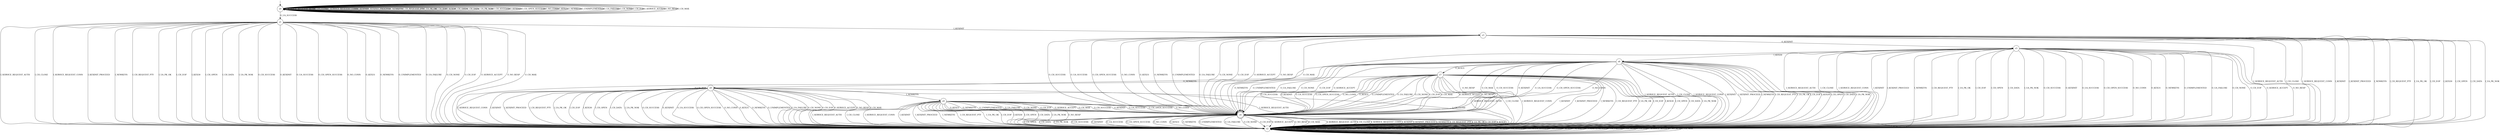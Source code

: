 digraph g {

	s0 [shape="circle" label="s0"];
	s1 [shape="circle" label="s1"];
	s2 [shape="circle" label="s2"];
	s3 [shape="circle" label="s3"];
	s4 [shape="doublecircle" label="s4"];
	s5 [shape="circle" label="s5"];
	s6 [shape="circle" label="s6"];
	s7 [shape="circle" label="s7"];
	s8 [shape="circle" label="s8"];
	s9 [shape="circle" label="s9"];
	s0 -> s0 [label="I_SERVICE_REQUEST_AUTH"];
	s0 -> s0 [label="I_CH_CLOSE"];
	s0 -> s0 [label="I_SERVICE_REQUEST_CONN"];
	s0 -> s0 [label="I_KEXINIT"];
	s0 -> s0 [label="I_KEXINIT_PROCEED"];
	s0 -> s0 [label="I_NEWKEYS"];
	s0 -> s0 [label="I_CH_REQUEST_PTY"];
	s0 -> s0 [label="I_UA_PK_OK"];
	s0 -> s0 [label="I_CH_EOF"];
	s0 -> s0 [label="I_KEX30"];
	s0 -> s0 [label="I_CH_OPEN"];
	s0 -> s0 [label="I_CH_DATA"];
	s0 -> s0 [label="I_UA_PK_NOK"];
	s0 -> s0 [label="O_CH_SUCCESS"];
	s0 -> s0 [label="O_KEXINIT"];
	s0 -> s1 [label="O_UA_SUCCESS"];
	s0 -> s0 [label="O_CH_OPEN_SUCCESS"];
	s0 -> s0 [label="O_NO_CONN"];
	s0 -> s0 [label="O_KEX31"];
	s0 -> s0 [label="O_NEWKEYS"];
	s0 -> s0 [label="O_UNIMPLEMENTED"];
	s0 -> s0 [label="O_UA_FAILURE"];
	s0 -> s0 [label="O_CH_NONE"];
	s0 -> s0 [label="O_CH_EOF"];
	s0 -> s0 [label="O_SERVICE_ACCEPT"];
	s0 -> s0 [label="O_NO_RESP"];
	s0 -> s0 [label="O_CH_MAX"];
	s1 -> s2 [label="I_SERVICE_REQUEST_AUTH"];
	s1 -> s2 [label="I_CH_CLOSE"];
	s1 -> s2 [label="I_SERVICE_REQUEST_CONN"];
	s1 -> s3 [label="I_KEXINIT"];
	s1 -> s2 [label="I_KEXINIT_PROCEED"];
	s1 -> s2 [label="I_NEWKEYS"];
	s1 -> s2 [label="I_CH_REQUEST_PTY"];
	s1 -> s2 [label="I_UA_PK_OK"];
	s1 -> s2 [label="I_CH_EOF"];
	s1 -> s2 [label="I_KEX30"];
	s1 -> s2 [label="I_CH_OPEN"];
	s1 -> s2 [label="I_CH_DATA"];
	s1 -> s2 [label="I_UA_PK_NOK"];
	s1 -> s2 [label="O_CH_SUCCESS"];
	s1 -> s2 [label="O_KEXINIT"];
	s1 -> s2 [label="O_UA_SUCCESS"];
	s1 -> s2 [label="O_CH_OPEN_SUCCESS"];
	s1 -> s2 [label="O_NO_CONN"];
	s1 -> s2 [label="O_KEX31"];
	s1 -> s2 [label="O_NEWKEYS"];
	s1 -> s2 [label="O_UNIMPLEMENTED"];
	s1 -> s2 [label="O_UA_FAILURE"];
	s1 -> s2 [label="O_CH_NONE"];
	s1 -> s2 [label="O_CH_EOF"];
	s1 -> s2 [label="O_SERVICE_ACCEPT"];
	s1 -> s2 [label="O_NO_RESP"];
	s1 -> s2 [label="O_CH_MAX"];
	s2 -> s2 [label="I_SERVICE_REQUEST_AUTH"];
	s2 -> s2 [label="I_CH_CLOSE"];
	s2 -> s2 [label="I_SERVICE_REQUEST_CONN"];
	s2 -> s2 [label="I_KEXINIT"];
	s2 -> s2 [label="I_KEXINIT_PROCEED"];
	s2 -> s2 [label="I_NEWKEYS"];
	s2 -> s2 [label="I_CH_REQUEST_PTY"];
	s2 -> s2 [label="I_UA_PK_OK"];
	s2 -> s2 [label="I_CH_EOF"];
	s2 -> s2 [label="I_KEX30"];
	s2 -> s2 [label="I_CH_OPEN"];
	s2 -> s2 [label="I_CH_DATA"];
	s2 -> s2 [label="I_UA_PK_NOK"];
	s2 -> s2 [label="O_CH_SUCCESS"];
	s2 -> s2 [label="O_KEXINIT"];
	s2 -> s2 [label="O_UA_SUCCESS"];
	s2 -> s2 [label="O_CH_OPEN_SUCCESS"];
	s2 -> s2 [label="O_NO_CONN"];
	s2 -> s2 [label="O_KEX31"];
	s2 -> s2 [label="O_NEWKEYS"];
	s2 -> s2 [label="O_UNIMPLEMENTED"];
	s2 -> s2 [label="O_UA_FAILURE"];
	s2 -> s2 [label="O_CH_NONE"];
	s2 -> s2 [label="O_CH_EOF"];
	s2 -> s2 [label="O_SERVICE_ACCEPT"];
	s2 -> s2 [label="O_NO_RESP"];
	s2 -> s2 [label="O_CH_MAX"];
	s3 -> s2 [label="I_SERVICE_REQUEST_AUTH"];
	s3 -> s2 [label="I_CH_CLOSE"];
	s3 -> s2 [label="I_SERVICE_REQUEST_CONN"];
	s3 -> s2 [label="I_KEXINIT"];
	s3 -> s2 [label="I_KEXINIT_PROCEED"];
	s3 -> s2 [label="I_NEWKEYS"];
	s3 -> s2 [label="I_CH_REQUEST_PTY"];
	s3 -> s2 [label="I_UA_PK_OK"];
	s3 -> s2 [label="I_CH_EOF"];
	s3 -> s2 [label="I_KEX30"];
	s3 -> s2 [label="I_CH_OPEN"];
	s3 -> s2 [label="I_CH_DATA"];
	s3 -> s2 [label="I_UA_PK_NOK"];
	s3 -> s4 [label="O_CH_SUCCESS"];
	s3 -> s5 [label="O_KEXINIT"];
	s3 -> s4 [label="O_UA_SUCCESS"];
	s3 -> s4 [label="O_CH_OPEN_SUCCESS"];
	s3 -> s4 [label="O_NO_CONN"];
	s3 -> s4 [label="O_KEX31"];
	s3 -> s4 [label="O_NEWKEYS"];
	s3 -> s4 [label="O_UNIMPLEMENTED"];
	s3 -> s4 [label="O_UA_FAILURE"];
	s3 -> s4 [label="O_CH_NONE"];
	s3 -> s4 [label="O_CH_EOF"];
	s3 -> s4 [label="O_SERVICE_ACCEPT"];
	s3 -> s4 [label="O_NO_RESP"];
	s3 -> s4 [label="O_CH_MAX"];
	s4 -> s2 [label="I_SERVICE_REQUEST_AUTH"];
	s4 -> s2 [label="I_CH_CLOSE"];
	s4 -> s2 [label="I_SERVICE_REQUEST_CONN"];
	s4 -> s2 [label="I_KEXINIT"];
	s4 -> s2 [label="I_KEXINIT_PROCEED"];
	s4 -> s2 [label="I_NEWKEYS"];
	s4 -> s2 [label="I_CH_REQUEST_PTY"];
	s4 -> s2 [label="I_UA_PK_OK"];
	s4 -> s2 [label="I_CH_EOF"];
	s4 -> s2 [label="I_KEX30"];
	s4 -> s2 [label="I_CH_OPEN"];
	s4 -> s2 [label="I_CH_DATA"];
	s4 -> s2 [label="I_UA_PK_NOK"];
	s4 -> s2 [label="O_CH_SUCCESS"];
	s4 -> s2 [label="O_KEXINIT"];
	s4 -> s2 [label="O_UA_SUCCESS"];
	s4 -> s2 [label="O_CH_OPEN_SUCCESS"];
	s4 -> s2 [label="O_NO_CONN"];
	s4 -> s2 [label="O_KEX31"];
	s4 -> s2 [label="O_NEWKEYS"];
	s4 -> s2 [label="O_UNIMPLEMENTED"];
	s4 -> s2 [label="O_UA_FAILURE"];
	s4 -> s2 [label="O_CH_NONE"];
	s4 -> s2 [label="O_CH_EOF"];
	s4 -> s2 [label="O_SERVICE_ACCEPT"];
	s4 -> s2 [label="O_NO_RESP"];
	s4 -> s2 [label="O_CH_MAX"];
	s5 -> s2 [label="I_SERVICE_REQUEST_AUTH"];
	s5 -> s2 [label="I_CH_CLOSE"];
	s5 -> s2 [label="I_SERVICE_REQUEST_CONN"];
	s5 -> s2 [label="I_KEXINIT"];
	s5 -> s2 [label="I_KEXINIT_PROCEED"];
	s5 -> s2 [label="I_NEWKEYS"];
	s5 -> s2 [label="I_CH_REQUEST_PTY"];
	s5 -> s2 [label="I_UA_PK_OK"];
	s5 -> s2 [label="I_CH_EOF"];
	s5 -> s6 [label="I_KEX30"];
	s5 -> s2 [label="I_CH_OPEN"];
	s5 -> s2 [label="I_CH_DATA"];
	s5 -> s2 [label="I_UA_PK_NOK"];
	s5 -> s2 [label="O_CH_SUCCESS"];
	s5 -> s2 [label="O_KEXINIT"];
	s5 -> s2 [label="O_UA_SUCCESS"];
	s5 -> s2 [label="O_CH_OPEN_SUCCESS"];
	s5 -> s2 [label="O_NO_CONN"];
	s5 -> s2 [label="O_KEX31"];
	s5 -> s2 [label="O_NEWKEYS"];
	s5 -> s2 [label="O_UNIMPLEMENTED"];
	s5 -> s2 [label="O_UA_FAILURE"];
	s5 -> s2 [label="O_CH_NONE"];
	s5 -> s2 [label="O_CH_EOF"];
	s5 -> s2 [label="O_SERVICE_ACCEPT"];
	s5 -> s2 [label="O_NO_RESP"];
	s5 -> s2 [label="O_CH_MAX"];
	s6 -> s2 [label="I_SERVICE_REQUEST_AUTH"];
	s6 -> s2 [label="I_CH_CLOSE"];
	s6 -> s2 [label="I_SERVICE_REQUEST_CONN"];
	s6 -> s2 [label="I_KEXINIT"];
	s6 -> s2 [label="I_KEXINIT_PROCEED"];
	s6 -> s2 [label="I_NEWKEYS"];
	s6 -> s2 [label="I_CH_REQUEST_PTY"];
	s6 -> s2 [label="I_UA_PK_OK"];
	s6 -> s2 [label="I_CH_EOF"];
	s6 -> s2 [label="I_KEX30"];
	s6 -> s2 [label="I_CH_OPEN"];
	s6 -> s2 [label="I_CH_DATA"];
	s6 -> s2 [label="I_UA_PK_NOK"];
	s6 -> s4 [label="O_CH_SUCCESS"];
	s6 -> s4 [label="O_KEXINIT"];
	s6 -> s4 [label="O_UA_SUCCESS"];
	s6 -> s4 [label="O_CH_OPEN_SUCCESS"];
	s6 -> s4 [label="O_NO_CONN"];
	s6 -> s7 [label="O_KEX31"];
	s6 -> s4 [label="O_NEWKEYS"];
	s6 -> s4 [label="O_UNIMPLEMENTED"];
	s6 -> s4 [label="O_UA_FAILURE"];
	s6 -> s4 [label="O_CH_NONE"];
	s6 -> s4 [label="O_CH_EOF"];
	s6 -> s4 [label="O_SERVICE_ACCEPT"];
	s6 -> s4 [label="O_NO_RESP"];
	s6 -> s4 [label="O_CH_MAX"];
	s7 -> s2 [label="I_SERVICE_REQUEST_AUTH"];
	s7 -> s2 [label="I_CH_CLOSE"];
	s7 -> s2 [label="I_SERVICE_REQUEST_CONN"];
	s7 -> s2 [label="I_KEXINIT"];
	s7 -> s2 [label="I_KEXINIT_PROCEED"];
	s7 -> s2 [label="I_NEWKEYS"];
	s7 -> s2 [label="I_CH_REQUEST_PTY"];
	s7 -> s2 [label="I_UA_PK_OK"];
	s7 -> s2 [label="I_CH_EOF"];
	s7 -> s2 [label="I_KEX30"];
	s7 -> s2 [label="I_CH_OPEN"];
	s7 -> s2 [label="I_CH_DATA"];
	s7 -> s2 [label="I_UA_PK_NOK"];
	s7 -> s4 [label="O_CH_SUCCESS"];
	s7 -> s4 [label="O_KEXINIT"];
	s7 -> s4 [label="O_UA_SUCCESS"];
	s7 -> s4 [label="O_CH_OPEN_SUCCESS"];
	s7 -> s4 [label="O_NO_CONN"];
	s7 -> s4 [label="O_KEX31"];
	s7 -> s8 [label="O_NEWKEYS"];
	s7 -> s4 [label="O_UNIMPLEMENTED"];
	s7 -> s4 [label="O_UA_FAILURE"];
	s7 -> s4 [label="O_CH_NONE"];
	s7 -> s4 [label="O_CH_EOF"];
	s7 -> s4 [label="O_SERVICE_ACCEPT"];
	s7 -> s4 [label="O_NO_RESP"];
	s7 -> s4 [label="O_CH_MAX"];
	s8 -> s2 [label="I_SERVICE_REQUEST_AUTH"];
	s8 -> s2 [label="I_CH_CLOSE"];
	s8 -> s2 [label="I_SERVICE_REQUEST_CONN"];
	s8 -> s2 [label="I_KEXINIT"];
	s8 -> s2 [label="I_KEXINIT_PROCEED"];
	s8 -> s9 [label="I_NEWKEYS"];
	s8 -> s2 [label="I_CH_REQUEST_PTY"];
	s8 -> s2 [label="I_UA_PK_OK"];
	s8 -> s2 [label="I_CH_EOF"];
	s8 -> s2 [label="I_KEX30"];
	s8 -> s2 [label="I_CH_OPEN"];
	s8 -> s2 [label="I_CH_DATA"];
	s8 -> s2 [label="I_UA_PK_NOK"];
	s8 -> s2 [label="O_CH_SUCCESS"];
	s8 -> s2 [label="O_KEXINIT"];
	s8 -> s2 [label="O_UA_SUCCESS"];
	s8 -> s2 [label="O_CH_OPEN_SUCCESS"];
	s8 -> s2 [label="O_NO_CONN"];
	s8 -> s2 [label="O_KEX31"];
	s8 -> s2 [label="O_NEWKEYS"];
	s8 -> s2 [label="O_UNIMPLEMENTED"];
	s8 -> s2 [label="O_UA_FAILURE"];
	s8 -> s2 [label="O_CH_NONE"];
	s8 -> s2 [label="O_CH_EOF"];
	s8 -> s2 [label="O_SERVICE_ACCEPT"];
	s8 -> s2 [label="O_NO_RESP"];
	s8 -> s2 [label="O_CH_MAX"];
	s9 -> s2 [label="I_SERVICE_REQUEST_AUTH"];
	s9 -> s2 [label="I_CH_CLOSE"];
	s9 -> s2 [label="I_SERVICE_REQUEST_CONN"];
	s9 -> s2 [label="I_KEXINIT"];
	s9 -> s2 [label="I_KEXINIT_PROCEED"];
	s9 -> s2 [label="I_NEWKEYS"];
	s9 -> s2 [label="I_CH_REQUEST_PTY"];
	s9 -> s2 [label="I_UA_PK_OK"];
	s9 -> s2 [label="I_CH_EOF"];
	s9 -> s2 [label="I_KEX30"];
	s9 -> s2 [label="I_CH_OPEN"];
	s9 -> s2 [label="I_CH_DATA"];
	s9 -> s2 [label="I_UA_PK_NOK"];
	s9 -> s4 [label="O_CH_SUCCESS"];
	s9 -> s4 [label="O_KEXINIT"];
	s9 -> s4 [label="O_UA_SUCCESS"];
	s9 -> s4 [label="O_CH_OPEN_SUCCESS"];
	s9 -> s4 [label="O_NO_CONN"];
	s9 -> s4 [label="O_KEX31"];
	s9 -> s4 [label="O_NEWKEYS"];
	s9 -> s4 [label="O_UNIMPLEMENTED"];
	s9 -> s4 [label="O_UA_FAILURE"];
	s9 -> s4 [label="O_CH_NONE"];
	s9 -> s4 [label="O_CH_EOF"];
	s9 -> s4 [label="O_SERVICE_ACCEPT"];
	s9 -> s2 [label="O_NO_RESP"];
	s9 -> s4 [label="O_CH_MAX"];

__start0 [label="" shape="none" width="0" height="0"];
__start0 -> s0;

}
